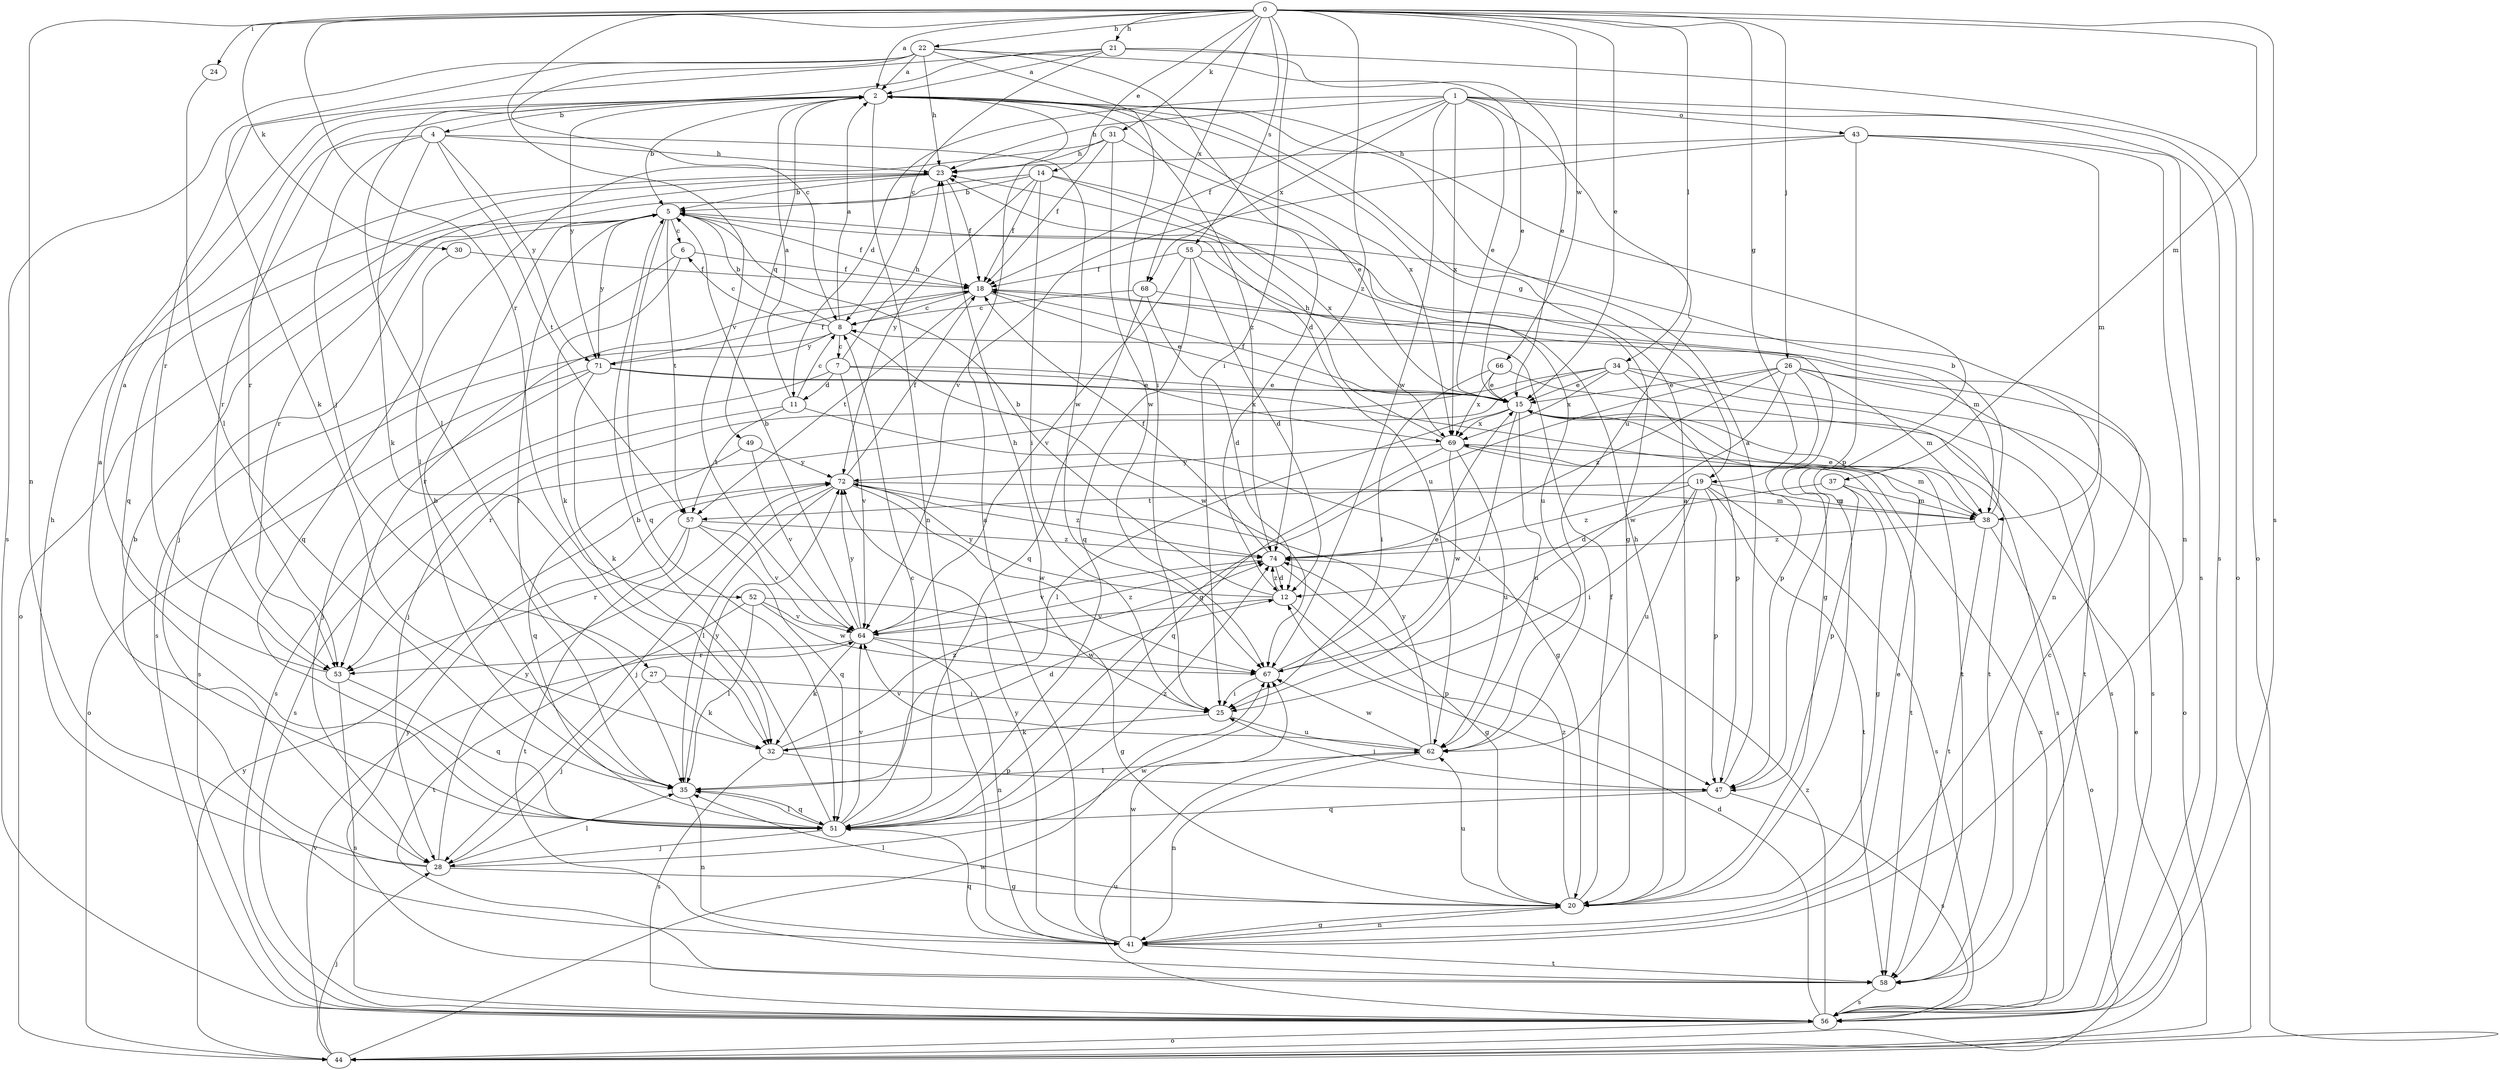 strict digraph  {
0;
1;
2;
4;
5;
6;
7;
8;
11;
12;
14;
15;
18;
19;
20;
21;
22;
23;
24;
25;
26;
27;
28;
30;
31;
32;
34;
35;
37;
38;
41;
43;
44;
47;
49;
51;
52;
53;
55;
56;
57;
58;
62;
64;
66;
67;
68;
69;
71;
72;
74;
0 -> 2  [label=a];
0 -> 14  [label=e];
0 -> 15  [label=e];
0 -> 19  [label=g];
0 -> 21  [label=h];
0 -> 22  [label=h];
0 -> 24  [label=i];
0 -> 25  [label=i];
0 -> 26  [label=j];
0 -> 30  [label=k];
0 -> 31  [label=k];
0 -> 34  [label=l];
0 -> 37  [label=m];
0 -> 41  [label=n];
0 -> 52  [label=r];
0 -> 55  [label=s];
0 -> 56  [label=s];
0 -> 64  [label=v];
0 -> 66  [label=w];
0 -> 68  [label=x];
0 -> 74  [label=z];
1 -> 11  [label=d];
1 -> 15  [label=e];
1 -> 18  [label=f];
1 -> 23  [label=h];
1 -> 43  [label=o];
1 -> 44  [label=o];
1 -> 56  [label=s];
1 -> 62  [label=u];
1 -> 67  [label=w];
1 -> 68  [label=x];
1 -> 69  [label=x];
2 -> 4  [label=b];
2 -> 5  [label=b];
2 -> 19  [label=g];
2 -> 20  [label=g];
2 -> 41  [label=n];
2 -> 49  [label=q];
2 -> 53  [label=r];
2 -> 69  [label=x];
2 -> 71  [label=y];
2 -> 74  [label=z];
4 -> 23  [label=h];
4 -> 27  [label=j];
4 -> 32  [label=k];
4 -> 53  [label=r];
4 -> 57  [label=t];
4 -> 67  [label=w];
4 -> 71  [label=y];
5 -> 6  [label=c];
5 -> 18  [label=f];
5 -> 28  [label=j];
5 -> 35  [label=l];
5 -> 51  [label=q];
5 -> 57  [label=t];
5 -> 62  [label=u];
5 -> 71  [label=y];
6 -> 18  [label=f];
6 -> 32  [label=k];
6 -> 56  [label=s];
7 -> 11  [label=d];
7 -> 15  [label=e];
7 -> 23  [label=h];
7 -> 56  [label=s];
7 -> 64  [label=v];
7 -> 69  [label=x];
8 -> 2  [label=a];
8 -> 5  [label=b];
8 -> 6  [label=c];
8 -> 7  [label=c];
8 -> 56  [label=s];
8 -> 67  [label=w];
8 -> 71  [label=y];
11 -> 2  [label=a];
11 -> 8  [label=c];
11 -> 20  [label=g];
11 -> 56  [label=s];
11 -> 57  [label=t];
12 -> 5  [label=b];
12 -> 47  [label=p];
12 -> 64  [label=v];
12 -> 72  [label=y];
12 -> 74  [label=z];
14 -> 5  [label=b];
14 -> 18  [label=f];
14 -> 20  [label=g];
14 -> 25  [label=i];
14 -> 44  [label=o];
14 -> 69  [label=x];
14 -> 72  [label=y];
15 -> 18  [label=f];
15 -> 25  [label=i];
15 -> 35  [label=l];
15 -> 56  [label=s];
15 -> 62  [label=u];
15 -> 69  [label=x];
18 -> 8  [label=c];
18 -> 15  [label=e];
18 -> 38  [label=m];
18 -> 53  [label=r];
18 -> 57  [label=t];
19 -> 25  [label=i];
19 -> 38  [label=m];
19 -> 47  [label=p];
19 -> 56  [label=s];
19 -> 57  [label=t];
19 -> 58  [label=t];
19 -> 62  [label=u];
19 -> 74  [label=z];
20 -> 2  [label=a];
20 -> 18  [label=f];
20 -> 23  [label=h];
20 -> 35  [label=l];
20 -> 41  [label=n];
20 -> 62  [label=u];
20 -> 74  [label=z];
21 -> 2  [label=a];
21 -> 8  [label=c];
21 -> 15  [label=e];
21 -> 35  [label=l];
21 -> 44  [label=o];
21 -> 53  [label=r];
22 -> 2  [label=a];
22 -> 8  [label=c];
22 -> 12  [label=d];
22 -> 15  [label=e];
22 -> 23  [label=h];
22 -> 25  [label=i];
22 -> 32  [label=k];
22 -> 56  [label=s];
23 -> 5  [label=b];
23 -> 18  [label=f];
23 -> 51  [label=q];
23 -> 53  [label=r];
24 -> 35  [label=l];
25 -> 23  [label=h];
25 -> 32  [label=k];
25 -> 62  [label=u];
26 -> 15  [label=e];
26 -> 38  [label=m];
26 -> 47  [label=p];
26 -> 51  [label=q];
26 -> 56  [label=s];
26 -> 58  [label=t];
26 -> 67  [label=w];
26 -> 74  [label=z];
27 -> 25  [label=i];
27 -> 28  [label=j];
27 -> 32  [label=k];
28 -> 5  [label=b];
28 -> 20  [label=g];
28 -> 23  [label=h];
28 -> 35  [label=l];
28 -> 67  [label=w];
28 -> 72  [label=y];
30 -> 18  [label=f];
30 -> 51  [label=q];
31 -> 15  [label=e];
31 -> 18  [label=f];
31 -> 23  [label=h];
31 -> 35  [label=l];
31 -> 67  [label=w];
32 -> 12  [label=d];
32 -> 47  [label=p];
32 -> 56  [label=s];
32 -> 74  [label=z];
34 -> 15  [label=e];
34 -> 28  [label=j];
34 -> 44  [label=o];
34 -> 47  [label=p];
34 -> 53  [label=r];
34 -> 56  [label=s];
34 -> 69  [label=x];
35 -> 5  [label=b];
35 -> 41  [label=n];
35 -> 51  [label=q];
35 -> 72  [label=y];
37 -> 12  [label=d];
37 -> 20  [label=g];
37 -> 38  [label=m];
37 -> 47  [label=p];
38 -> 5  [label=b];
38 -> 15  [label=e];
38 -> 44  [label=o];
38 -> 58  [label=t];
38 -> 74  [label=z];
41 -> 2  [label=a];
41 -> 15  [label=e];
41 -> 20  [label=g];
41 -> 51  [label=q];
41 -> 58  [label=t];
41 -> 67  [label=w];
41 -> 72  [label=y];
43 -> 23  [label=h];
43 -> 38  [label=m];
43 -> 41  [label=n];
43 -> 47  [label=p];
43 -> 56  [label=s];
43 -> 64  [label=v];
44 -> 15  [label=e];
44 -> 28  [label=j];
44 -> 64  [label=v];
44 -> 67  [label=w];
44 -> 72  [label=y];
47 -> 2  [label=a];
47 -> 25  [label=i];
47 -> 51  [label=q];
47 -> 56  [label=s];
49 -> 51  [label=q];
49 -> 64  [label=v];
49 -> 72  [label=y];
51 -> 2  [label=a];
51 -> 5  [label=b];
51 -> 8  [label=c];
51 -> 28  [label=j];
51 -> 35  [label=l];
51 -> 64  [label=v];
51 -> 74  [label=z];
52 -> 20  [label=g];
52 -> 35  [label=l];
52 -> 58  [label=t];
52 -> 64  [label=v];
52 -> 67  [label=w];
53 -> 2  [label=a];
53 -> 51  [label=q];
53 -> 56  [label=s];
55 -> 12  [label=d];
55 -> 18  [label=f];
55 -> 41  [label=n];
55 -> 51  [label=q];
55 -> 62  [label=u];
55 -> 64  [label=v];
56 -> 12  [label=d];
56 -> 44  [label=o];
56 -> 62  [label=u];
56 -> 69  [label=x];
56 -> 74  [label=z];
57 -> 51  [label=q];
57 -> 53  [label=r];
57 -> 58  [label=t];
57 -> 64  [label=v];
57 -> 74  [label=z];
58 -> 8  [label=c];
58 -> 56  [label=s];
58 -> 72  [label=y];
62 -> 35  [label=l];
62 -> 41  [label=n];
62 -> 64  [label=v];
62 -> 67  [label=w];
62 -> 72  [label=y];
64 -> 5  [label=b];
64 -> 32  [label=k];
64 -> 41  [label=n];
64 -> 53  [label=r];
64 -> 67  [label=w];
64 -> 72  [label=y];
64 -> 74  [label=z];
66 -> 15  [label=e];
66 -> 25  [label=i];
66 -> 58  [label=t];
66 -> 69  [label=x];
67 -> 15  [label=e];
67 -> 25  [label=i];
68 -> 8  [label=c];
68 -> 12  [label=d];
68 -> 20  [label=g];
68 -> 51  [label=q];
69 -> 23  [label=h];
69 -> 38  [label=m];
69 -> 51  [label=q];
69 -> 58  [label=t];
69 -> 62  [label=u];
69 -> 67  [label=w];
69 -> 72  [label=y];
71 -> 15  [label=e];
71 -> 18  [label=f];
71 -> 28  [label=j];
71 -> 32  [label=k];
71 -> 44  [label=o];
71 -> 58  [label=t];
72 -> 18  [label=f];
72 -> 28  [label=j];
72 -> 35  [label=l];
72 -> 38  [label=m];
72 -> 67  [label=w];
72 -> 74  [label=z];
74 -> 12  [label=d];
74 -> 18  [label=f];
74 -> 20  [label=g];
74 -> 64  [label=v];
}
